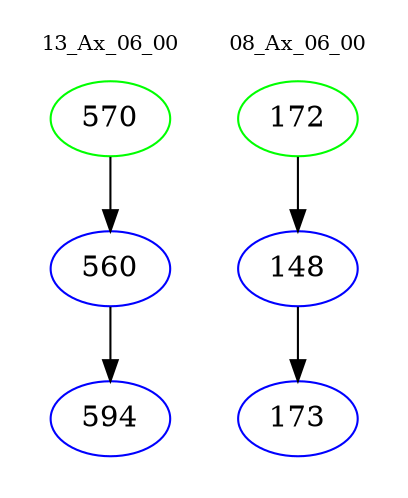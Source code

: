 digraph{
subgraph cluster_0 {
color = white
label = "13_Ax_06_00";
fontsize=10;
T0_570 [label="570", color="green"]
T0_570 -> T0_560 [color="black"]
T0_560 [label="560", color="blue"]
T0_560 -> T0_594 [color="black"]
T0_594 [label="594", color="blue"]
}
subgraph cluster_1 {
color = white
label = "08_Ax_06_00";
fontsize=10;
T1_172 [label="172", color="green"]
T1_172 -> T1_148 [color="black"]
T1_148 [label="148", color="blue"]
T1_148 -> T1_173 [color="black"]
T1_173 [label="173", color="blue"]
}
}
